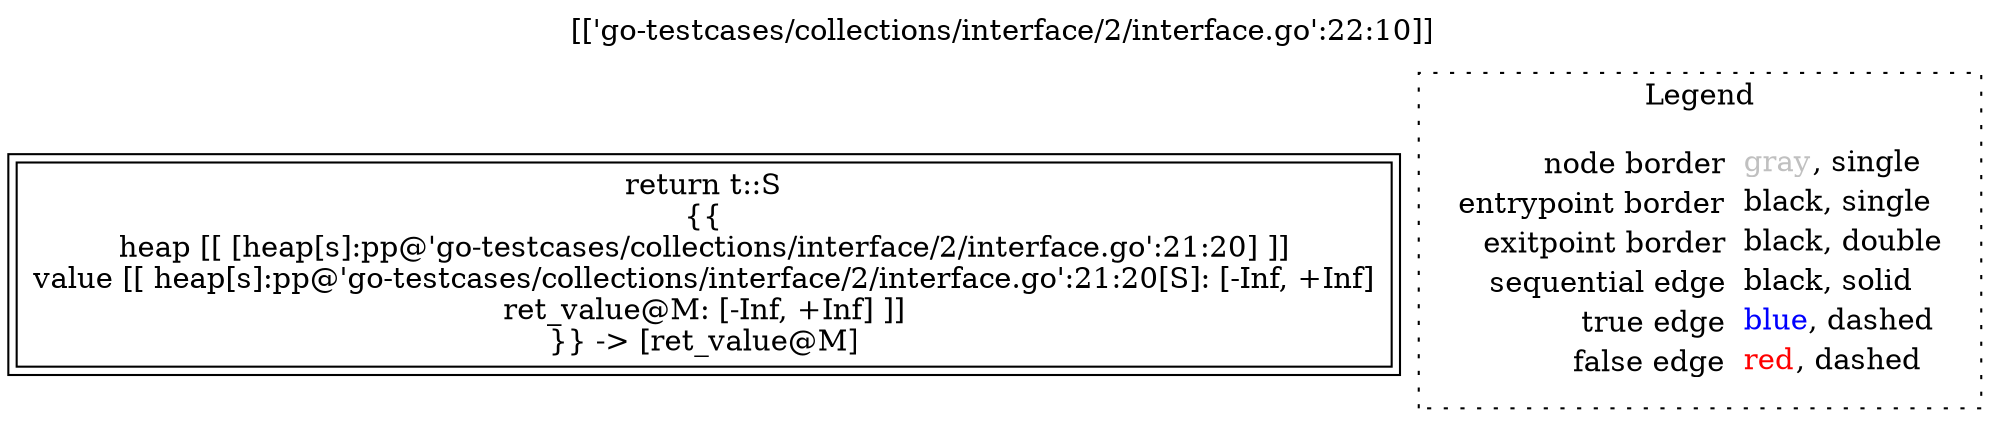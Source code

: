 digraph {
	labelloc="t";
	label="[['go-testcases/collections/interface/2/interface.go':22:10]]";
	"node0" [shape="rect",color="black",peripheries="2",label=<return t::S<BR/>{{<BR/>heap [[ [heap[s]:pp@'go-testcases/collections/interface/2/interface.go':21:20] ]]<BR/>value [[ heap[s]:pp@'go-testcases/collections/interface/2/interface.go':21:20[S]: [-Inf, +Inf]<BR/>ret_value@M: [-Inf, +Inf] ]]<BR/>}} -&gt; [ret_value@M]>];
subgraph cluster_legend {
	label="Legend";
	style=dotted;
	node [shape=plaintext];
	"legend" [label=<<table border="0" cellpadding="2" cellspacing="0" cellborder="0"><tr><td align="right">node border&nbsp;</td><td align="left"><font color="gray">gray</font>, single</td></tr><tr><td align="right">entrypoint border&nbsp;</td><td align="left"><font color="black">black</font>, single</td></tr><tr><td align="right">exitpoint border&nbsp;</td><td align="left"><font color="black">black</font>, double</td></tr><tr><td align="right">sequential edge&nbsp;</td><td align="left"><font color="black">black</font>, solid</td></tr><tr><td align="right">true edge&nbsp;</td><td align="left"><font color="blue">blue</font>, dashed</td></tr><tr><td align="right">false edge&nbsp;</td><td align="left"><font color="red">red</font>, dashed</td></tr></table>>];
}

}
